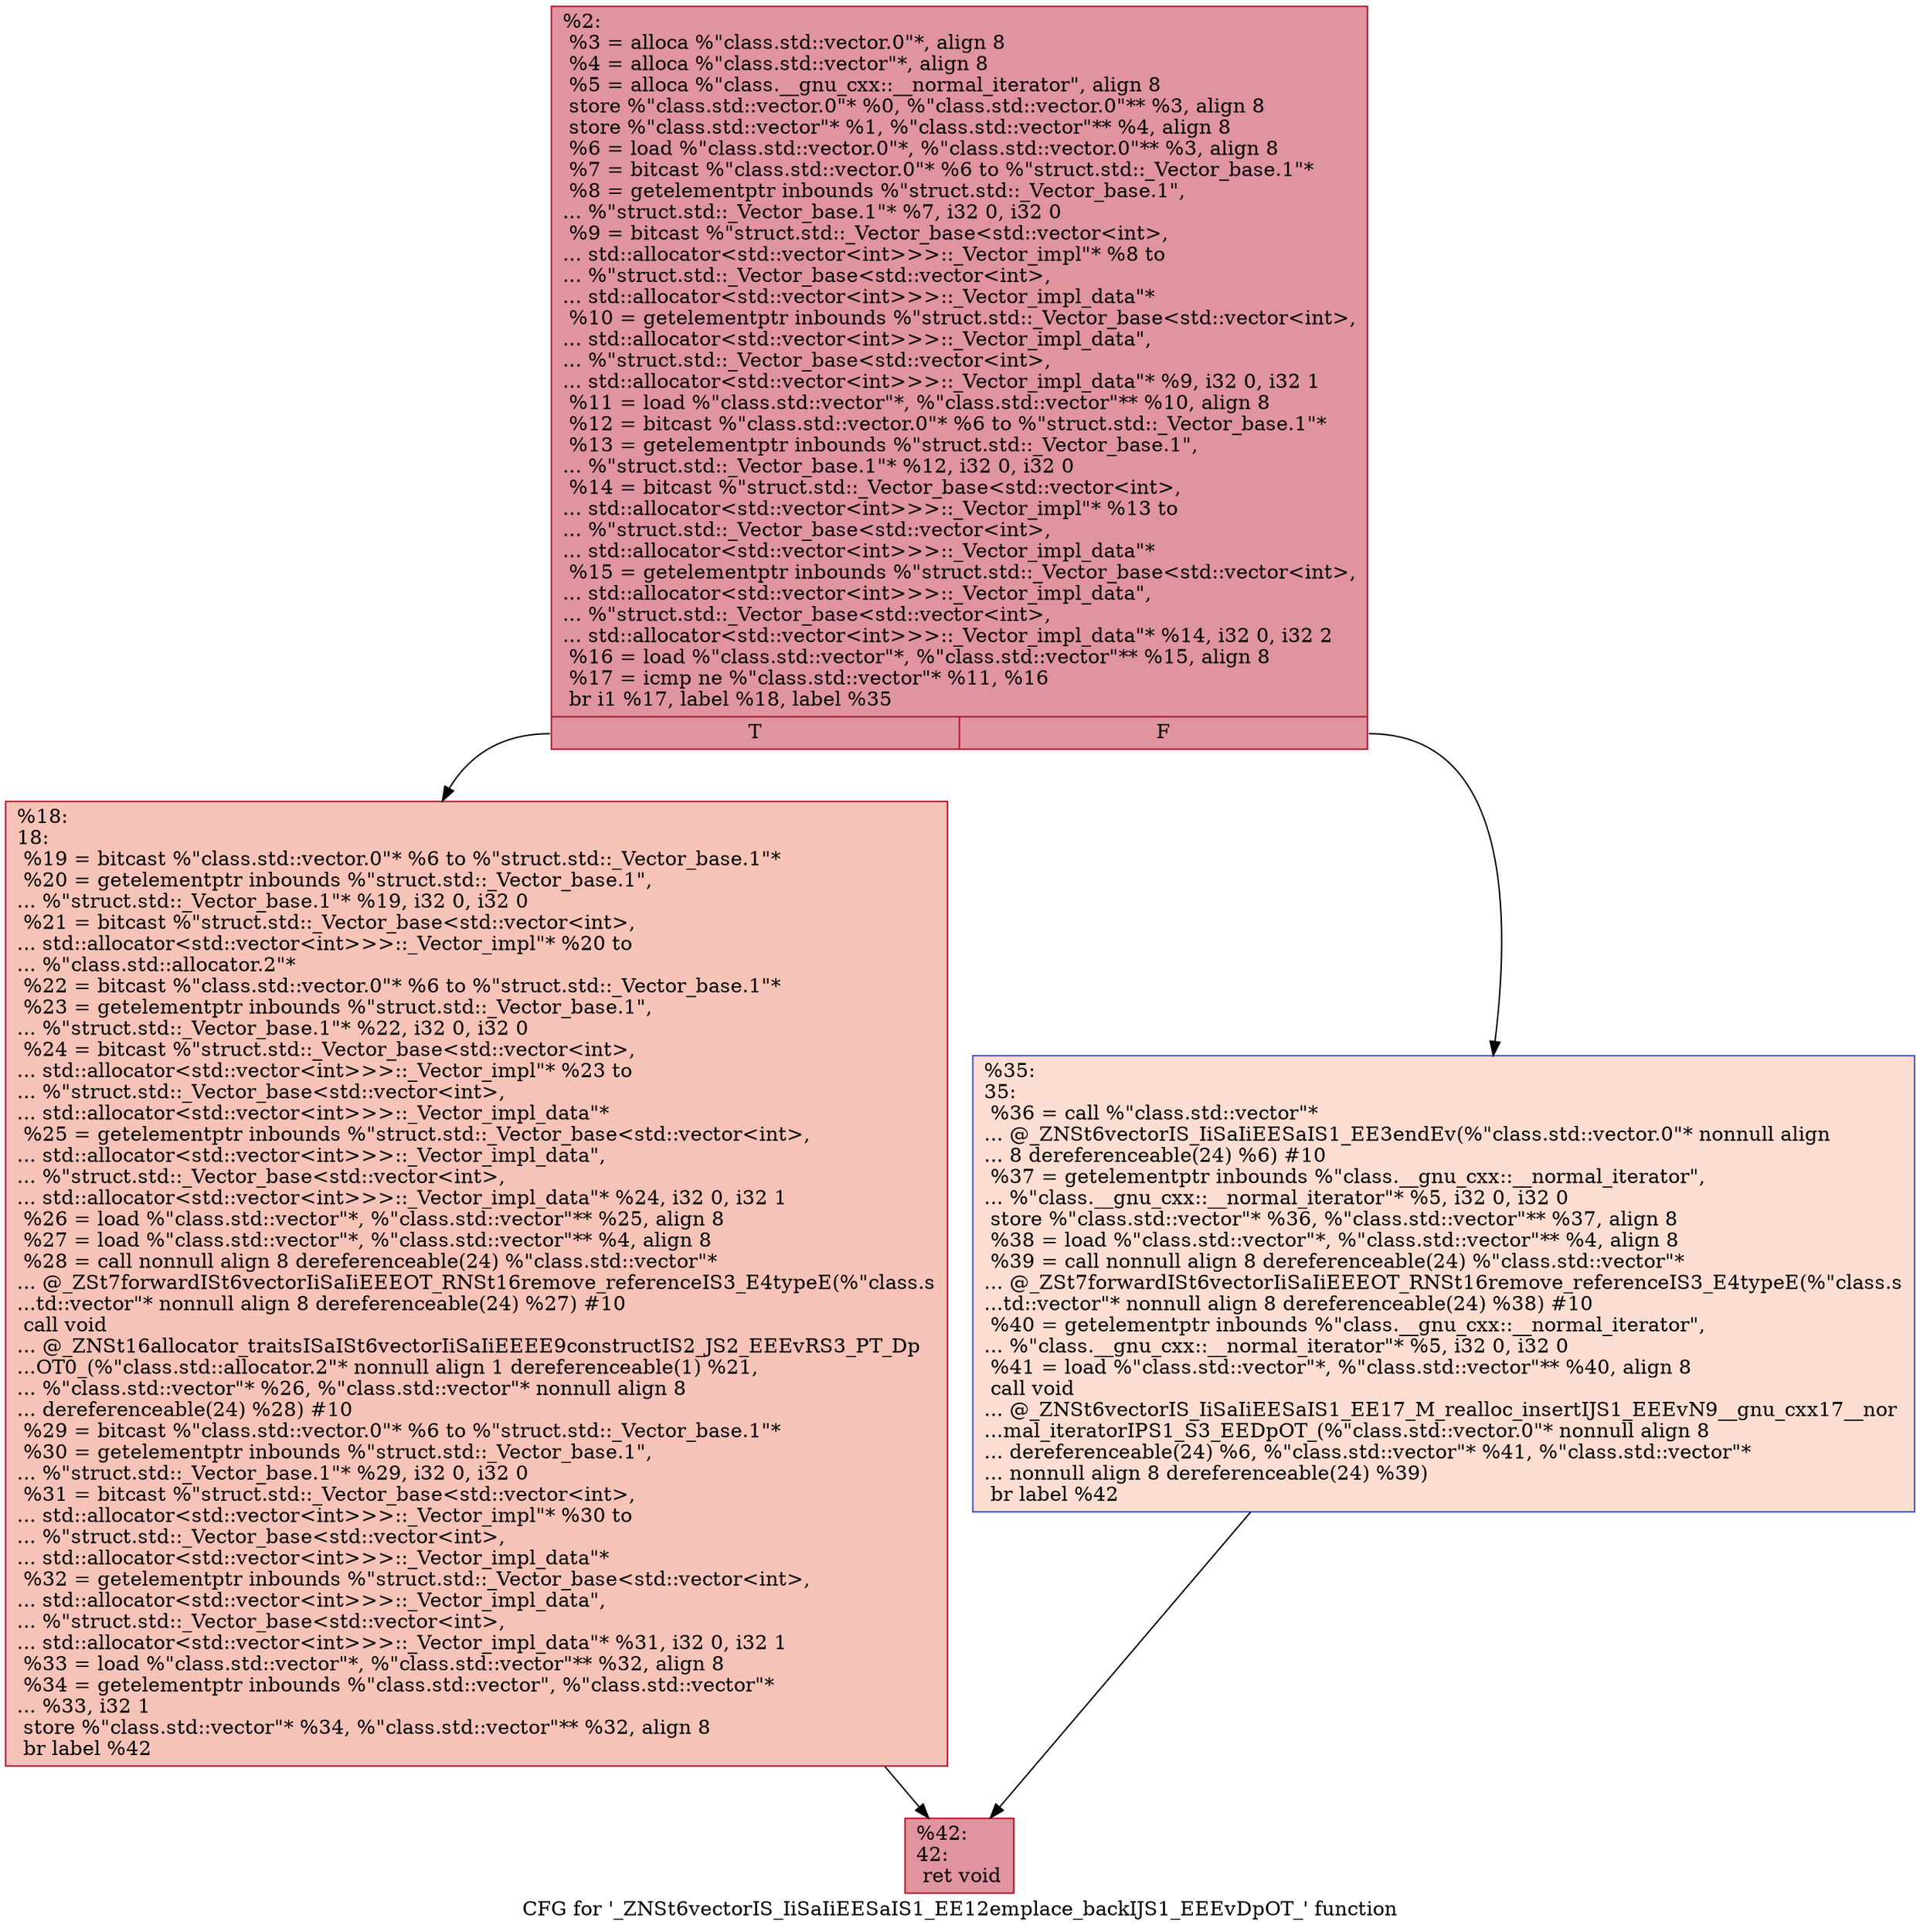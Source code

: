 digraph "CFG for '_ZNSt6vectorIS_IiSaIiEESaIS1_EE12emplace_backIJS1_EEEvDpOT_' function" {
	label="CFG for '_ZNSt6vectorIS_IiSaIiEESaIS1_EE12emplace_backIJS1_EEEvDpOT_' function";

	Node0x562219a97360 [shape=record,color="#b70d28ff", style=filled, fillcolor="#b70d2870",label="{%2:\l  %3 = alloca %\"class.std::vector.0\"*, align 8\l  %4 = alloca %\"class.std::vector\"*, align 8\l  %5 = alloca %\"class.__gnu_cxx::__normal_iterator\", align 8\l  store %\"class.std::vector.0\"* %0, %\"class.std::vector.0\"** %3, align 8\l  store %\"class.std::vector\"* %1, %\"class.std::vector\"** %4, align 8\l  %6 = load %\"class.std::vector.0\"*, %\"class.std::vector.0\"** %3, align 8\l  %7 = bitcast %\"class.std::vector.0\"* %6 to %\"struct.std::_Vector_base.1\"*\l  %8 = getelementptr inbounds %\"struct.std::_Vector_base.1\",\l... %\"struct.std::_Vector_base.1\"* %7, i32 0, i32 0\l  %9 = bitcast %\"struct.std::_Vector_base\<std::vector\<int\>,\l... std::allocator\<std::vector\<int\>\>\>::_Vector_impl\"* %8 to\l... %\"struct.std::_Vector_base\<std::vector\<int\>,\l... std::allocator\<std::vector\<int\>\>\>::_Vector_impl_data\"*\l  %10 = getelementptr inbounds %\"struct.std::_Vector_base\<std::vector\<int\>,\l... std::allocator\<std::vector\<int\>\>\>::_Vector_impl_data\",\l... %\"struct.std::_Vector_base\<std::vector\<int\>,\l... std::allocator\<std::vector\<int\>\>\>::_Vector_impl_data\"* %9, i32 0, i32 1\l  %11 = load %\"class.std::vector\"*, %\"class.std::vector\"** %10, align 8\l  %12 = bitcast %\"class.std::vector.0\"* %6 to %\"struct.std::_Vector_base.1\"*\l  %13 = getelementptr inbounds %\"struct.std::_Vector_base.1\",\l... %\"struct.std::_Vector_base.1\"* %12, i32 0, i32 0\l  %14 = bitcast %\"struct.std::_Vector_base\<std::vector\<int\>,\l... std::allocator\<std::vector\<int\>\>\>::_Vector_impl\"* %13 to\l... %\"struct.std::_Vector_base\<std::vector\<int\>,\l... std::allocator\<std::vector\<int\>\>\>::_Vector_impl_data\"*\l  %15 = getelementptr inbounds %\"struct.std::_Vector_base\<std::vector\<int\>,\l... std::allocator\<std::vector\<int\>\>\>::_Vector_impl_data\",\l... %\"struct.std::_Vector_base\<std::vector\<int\>,\l... std::allocator\<std::vector\<int\>\>\>::_Vector_impl_data\"* %14, i32 0, i32 2\l  %16 = load %\"class.std::vector\"*, %\"class.std::vector\"** %15, align 8\l  %17 = icmp ne %\"class.std::vector\"* %11, %16\l  br i1 %17, label %18, label %35\l|{<s0>T|<s1>F}}"];
	Node0x562219a97360:s0 -> Node0x562219a973b0;
	Node0x562219a97360:s1 -> Node0x562219a97d30;
	Node0x562219a973b0 [shape=record,color="#b70d28ff", style=filled, fillcolor="#e8765c70",label="{%18:\l18:                                               \l  %19 = bitcast %\"class.std::vector.0\"* %6 to %\"struct.std::_Vector_base.1\"*\l  %20 = getelementptr inbounds %\"struct.std::_Vector_base.1\",\l... %\"struct.std::_Vector_base.1\"* %19, i32 0, i32 0\l  %21 = bitcast %\"struct.std::_Vector_base\<std::vector\<int\>,\l... std::allocator\<std::vector\<int\>\>\>::_Vector_impl\"* %20 to\l... %\"class.std::allocator.2\"*\l  %22 = bitcast %\"class.std::vector.0\"* %6 to %\"struct.std::_Vector_base.1\"*\l  %23 = getelementptr inbounds %\"struct.std::_Vector_base.1\",\l... %\"struct.std::_Vector_base.1\"* %22, i32 0, i32 0\l  %24 = bitcast %\"struct.std::_Vector_base\<std::vector\<int\>,\l... std::allocator\<std::vector\<int\>\>\>::_Vector_impl\"* %23 to\l... %\"struct.std::_Vector_base\<std::vector\<int\>,\l... std::allocator\<std::vector\<int\>\>\>::_Vector_impl_data\"*\l  %25 = getelementptr inbounds %\"struct.std::_Vector_base\<std::vector\<int\>,\l... std::allocator\<std::vector\<int\>\>\>::_Vector_impl_data\",\l... %\"struct.std::_Vector_base\<std::vector\<int\>,\l... std::allocator\<std::vector\<int\>\>\>::_Vector_impl_data\"* %24, i32 0, i32 1\l  %26 = load %\"class.std::vector\"*, %\"class.std::vector\"** %25, align 8\l  %27 = load %\"class.std::vector\"*, %\"class.std::vector\"** %4, align 8\l  %28 = call nonnull align 8 dereferenceable(24) %\"class.std::vector\"*\l... @_ZSt7forwardISt6vectorIiSaIiEEEOT_RNSt16remove_referenceIS3_E4typeE(%\"class.s\l...td::vector\"* nonnull align 8 dereferenceable(24) %27) #10\l  call void\l... @_ZNSt16allocator_traitsISaISt6vectorIiSaIiEEEE9constructIS2_JS2_EEEvRS3_PT_Dp\l...OT0_(%\"class.std::allocator.2\"* nonnull align 1 dereferenceable(1) %21,\l... %\"class.std::vector\"* %26, %\"class.std::vector\"* nonnull align 8\l... dereferenceable(24) %28) #10\l  %29 = bitcast %\"class.std::vector.0\"* %6 to %\"struct.std::_Vector_base.1\"*\l  %30 = getelementptr inbounds %\"struct.std::_Vector_base.1\",\l... %\"struct.std::_Vector_base.1\"* %29, i32 0, i32 0\l  %31 = bitcast %\"struct.std::_Vector_base\<std::vector\<int\>,\l... std::allocator\<std::vector\<int\>\>\>::_Vector_impl\"* %30 to\l... %\"struct.std::_Vector_base\<std::vector\<int\>,\l... std::allocator\<std::vector\<int\>\>\>::_Vector_impl_data\"*\l  %32 = getelementptr inbounds %\"struct.std::_Vector_base\<std::vector\<int\>,\l... std::allocator\<std::vector\<int\>\>\>::_Vector_impl_data\",\l... %\"struct.std::_Vector_base\<std::vector\<int\>,\l... std::allocator\<std::vector\<int\>\>\>::_Vector_impl_data\"* %31, i32 0, i32 1\l  %33 = load %\"class.std::vector\"*, %\"class.std::vector\"** %32, align 8\l  %34 = getelementptr inbounds %\"class.std::vector\", %\"class.std::vector\"*\l... %33, i32 1\l  store %\"class.std::vector\"* %34, %\"class.std::vector\"** %32, align 8\l  br label %42\l}"];
	Node0x562219a973b0 -> Node0x562219a98d60;
	Node0x562219a97d30 [shape=record,color="#3d50c3ff", style=filled, fillcolor="#f7b39670",label="{%35:\l35:                                               \l  %36 = call %\"class.std::vector\"*\l... @_ZNSt6vectorIS_IiSaIiEESaIS1_EE3endEv(%\"class.std::vector.0\"* nonnull align\l... 8 dereferenceable(24) %6) #10\l  %37 = getelementptr inbounds %\"class.__gnu_cxx::__normal_iterator\",\l... %\"class.__gnu_cxx::__normal_iterator\"* %5, i32 0, i32 0\l  store %\"class.std::vector\"* %36, %\"class.std::vector\"** %37, align 8\l  %38 = load %\"class.std::vector\"*, %\"class.std::vector\"** %4, align 8\l  %39 = call nonnull align 8 dereferenceable(24) %\"class.std::vector\"*\l... @_ZSt7forwardISt6vectorIiSaIiEEEOT_RNSt16remove_referenceIS3_E4typeE(%\"class.s\l...td::vector\"* nonnull align 8 dereferenceable(24) %38) #10\l  %40 = getelementptr inbounds %\"class.__gnu_cxx::__normal_iterator\",\l... %\"class.__gnu_cxx::__normal_iterator\"* %5, i32 0, i32 0\l  %41 = load %\"class.std::vector\"*, %\"class.std::vector\"** %40, align 8\l  call void\l... @_ZNSt6vectorIS_IiSaIiEESaIS1_EE17_M_realloc_insertIJS1_EEEvN9__gnu_cxx17__nor\l...mal_iteratorIPS1_S3_EEDpOT_(%\"class.std::vector.0\"* nonnull align 8\l... dereferenceable(24) %6, %\"class.std::vector\"* %41, %\"class.std::vector\"*\l... nonnull align 8 dereferenceable(24) %39)\l  br label %42\l}"];
	Node0x562219a97d30 -> Node0x562219a98d60;
	Node0x562219a98d60 [shape=record,color="#b70d28ff", style=filled, fillcolor="#b70d2870",label="{%42:\l42:                                               \l  ret void\l}"];
}
